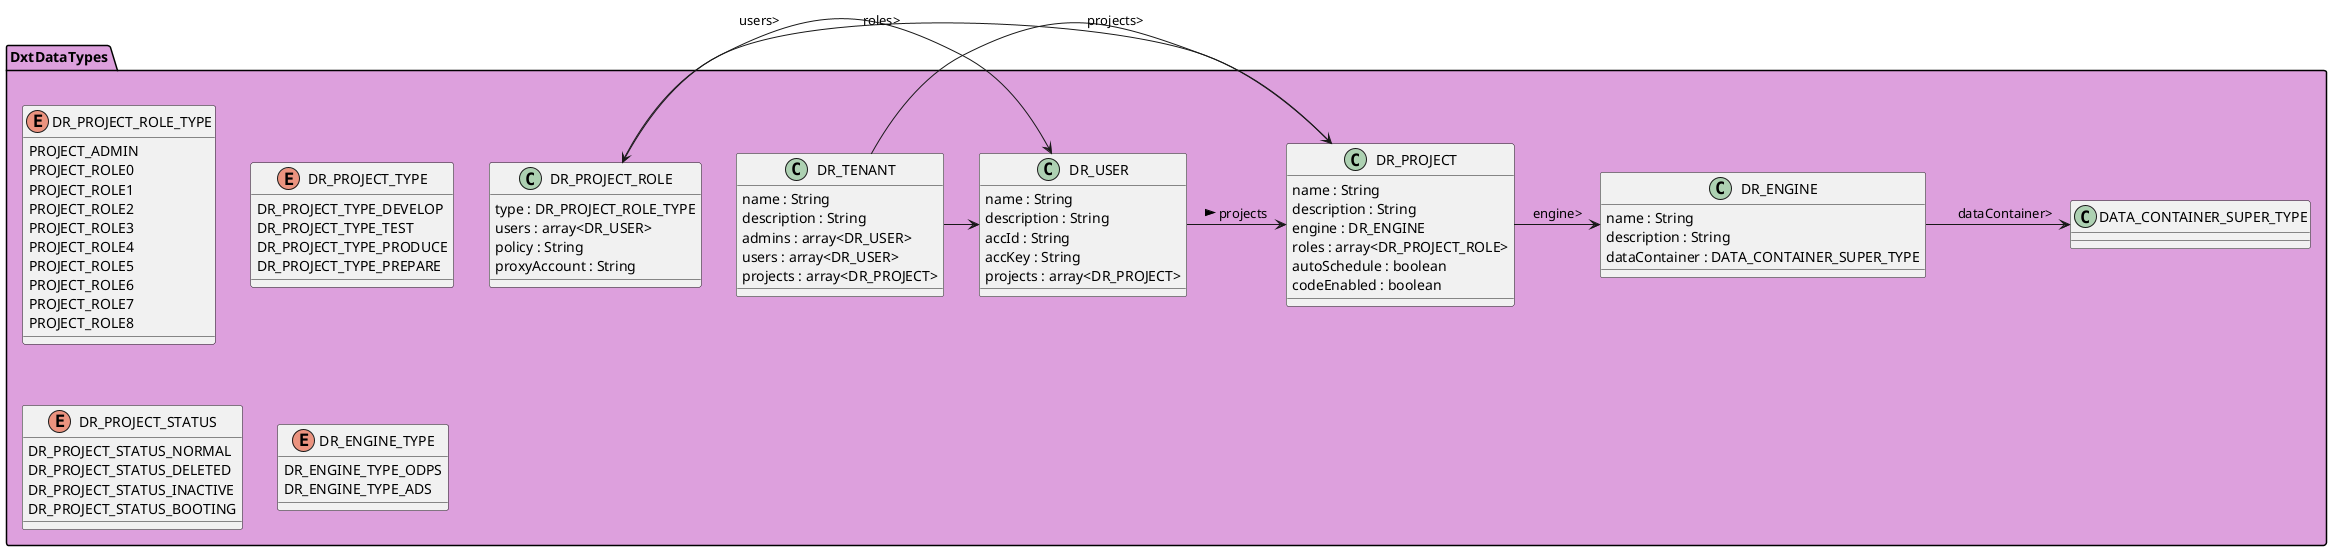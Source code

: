 @startuml
package DxtDataTypes #Plum{

    enum DR_PROJECT_ROLE_TYPE{
        PROJECT_ADMIN
        PROJECT_ROLE0
        PROJECT_ROLE1
        PROJECT_ROLE2
        PROJECT_ROLE3
        PROJECT_ROLE4
        PROJECT_ROLE5
        PROJECT_ROLE6
        PROJECT_ROLE7
        PROJECT_ROLE8
    }

    enum DR_PROJECT_TYPE{
        DR_PROJECT_TYPE_DEVELOP
        DR_PROJECT_TYPE_TEST
        DR_PROJECT_TYPE_PRODUCE
        DR_PROJECT_TYPE_PREPARE
    }

    enum DR_PROJECT_STATUS{
        DR_PROJECT_STATUS_NORMAL
        DR_PROJECT_STATUS_DELETED
        DR_PROJECT_STATUS_INACTIVE
        DR_PROJECT_STATUS_BOOTING
    }

    enum DR_ENGINE_TYPE{
        DR_ENGINE_TYPE_ODPS
        DR_ENGINE_TYPE_ADS
    }

    class DR_TENANT {
        name : String
        description : String
        admins : array<DR_USER>
        users : array<DR_USER>
        projects : array<DR_PROJECT>
    }
    class DR_USER{
            name : String
            description : String
            accId : String
            accKey : String
            projects : array<DR_PROJECT>
        }

    class DR_PROJECT_ROLE{
            type : DR_PROJECT_ROLE_TYPE
            users : array<DR_USER>
            policy : String
            proxyAccount : String
    }
    class DR_PROJECT{
        name : String
        description : String
        engine : DR_ENGINE
        roles : array<DR_PROJECT_ROLE>
        autoSchedule : boolean
        codeEnabled : boolean
    }

    class DR_ENGINE{
        name : String
        description : String
        dataContainer : DATA_CONTAINER_SUPER_TYPE
    }

    DR_TENANT -> DR_USER
    DR_TENANT -> DR_PROJECT : projects>
    DR_PROJECT -> DR_ENGINE : engine>
    DR_PROJECT -> DR_PROJECT_ROLE : roles>
    DR_PROJECT_ROLE -> DR_USER : users>
    DR_USER -> DR_PROJECT : projects >
    DR_ENGINE -> DATA_CONTAINER_SUPER_TYPE :　dataContainer>
}
@enduml